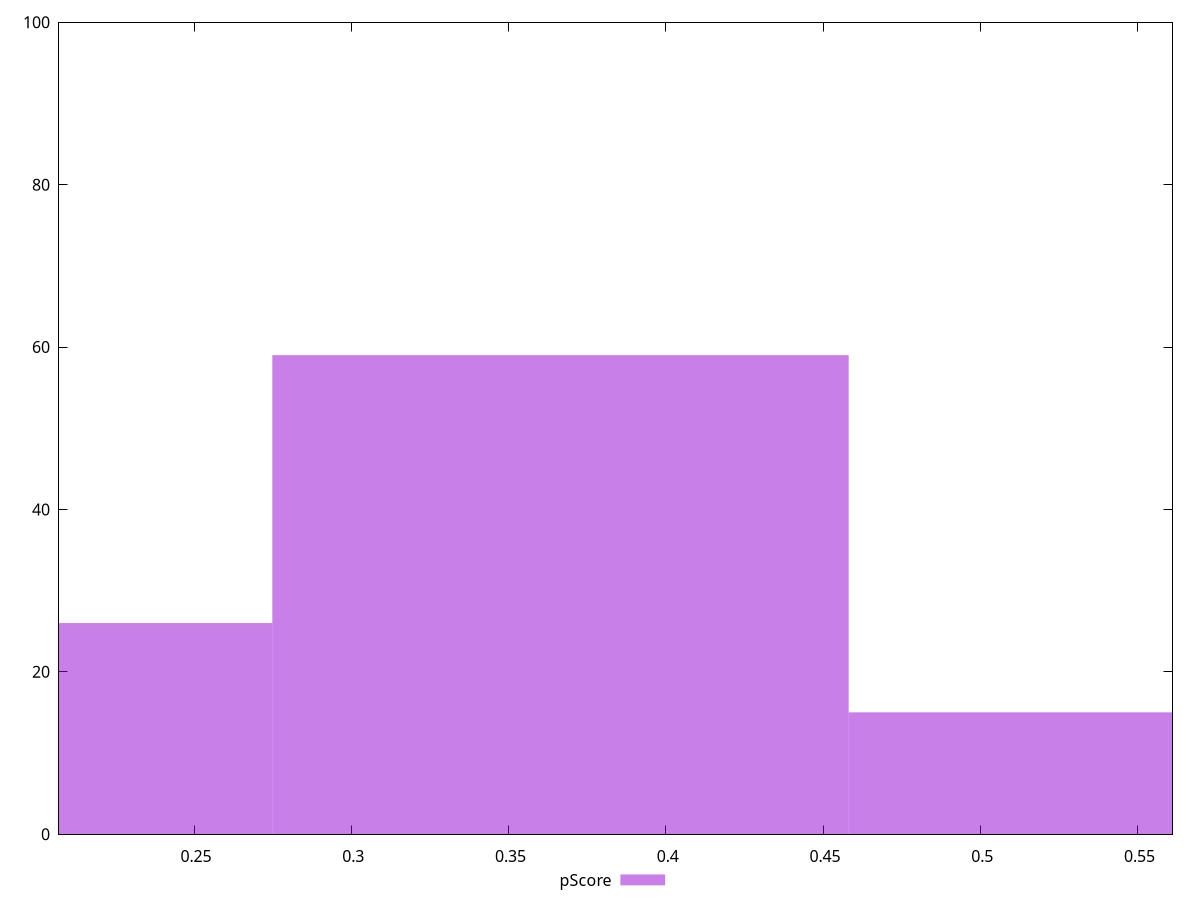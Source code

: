 reset

$pScore <<EOF
0.18325858023160088 26
0.36651716046320176 59
0.5497757406948026 15
EOF

set key outside below
set boxwidth 0.18325858023160088
set xrange [0.20705882352941174:0.5611111111111111]
set yrange [0:100]
set trange [0:100]
set style fill transparent solid 0.5 noborder
set terminal svg size 640, 490 enhanced background rgb 'white'
set output "report_00015_2021-02-09T16-11-33.973Z/uses-text-compression/samples/pages+cached+noadtech/pScore/histogram.svg"

plot $pScore title "pScore" with boxes

reset
